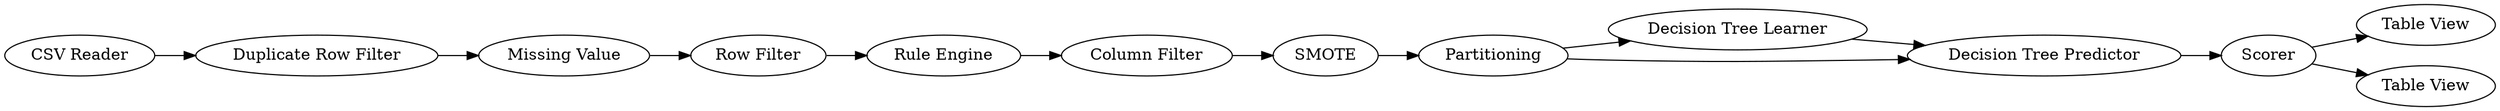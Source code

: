 digraph {
	4 -> 5
	12 -> 2
	3 -> 4
	3 -> 5
	1 -> 10
	13 -> 3
	2 -> 7
	7 -> 13
	5 -> 6
	11 -> 12
	6 -> 9
	10 -> 11
	6 -> 8
	5 [label="Decision Tree Predictor"]
	13 [label=SMOTE]
	1 [label="CSV Reader"]
	7 [label="Column Filter"]
	9 [label="Table View"]
	11 [label="Missing Value"]
	4 [label="Decision Tree Learner"]
	6 [label=Scorer]
	8 [label="Table View"]
	12 [label="Row Filter"]
	3 [label=Partitioning]
	2 [label="Rule Engine"]
	10 [label="Duplicate Row Filter"]
	rankdir=LR
}
